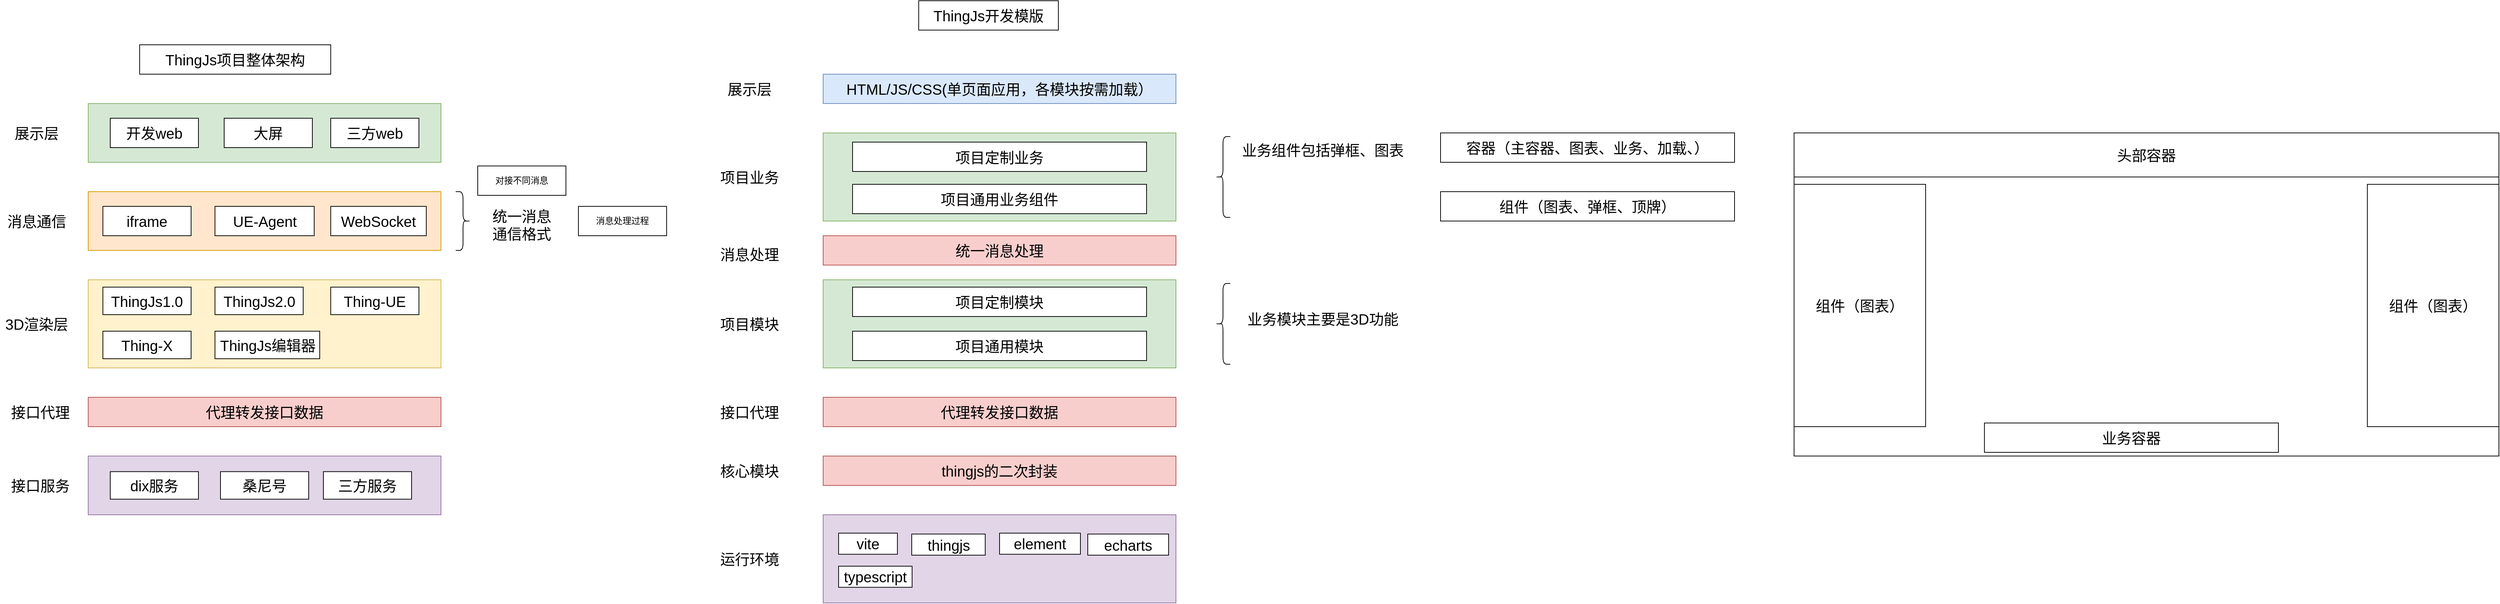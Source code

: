 <mxfile version="23.0.2" type="github">
  <diagram name="第 1 页" id="ooEviAOsaaVIKL82MjE_">
    <mxGraphModel dx="1386" dy="785" grid="1" gridSize="10" guides="1" tooltips="1" connect="1" arrows="1" fold="1" page="1" pageScale="1" pageWidth="827" pageHeight="1169" math="0" shadow="0">
      <root>
        <mxCell id="0" />
        <mxCell id="1" parent="0" />
        <mxCell id="imr-kKz8mUsAj6AeXqeV-64" value="" style="rounded=0;whiteSpace=wrap;html=1;fontSize=20;fillColor=#d5e8d4;strokeColor=#82b366;" vertex="1" parent="1">
          <mxGeometry x="1160" y="200" width="480" height="120" as="geometry" />
        </mxCell>
        <mxCell id="imr-kKz8mUsAj6AeXqeV-31" value="" style="rounded=0;whiteSpace=wrap;html=1;fontSize=20;fillColor=#d5e8d4;strokeColor=#82b366;" vertex="1" parent="1">
          <mxGeometry x="160" y="160" width="480" height="80" as="geometry" />
        </mxCell>
        <mxCell id="imr-kKz8mUsAj6AeXqeV-16" value="" style="rounded=0;whiteSpace=wrap;html=1;fontSize=20;fillColor=#ffe6cc;strokeColor=#d79b00;" vertex="1" parent="1">
          <mxGeometry x="160" y="280" width="480" height="80" as="geometry" />
        </mxCell>
        <mxCell id="imr-kKz8mUsAj6AeXqeV-2" value="开发web" style="rounded=0;whiteSpace=wrap;html=1;fontSize=20;" vertex="1" parent="1">
          <mxGeometry x="190" y="180" width="120" height="40" as="geometry" />
        </mxCell>
        <mxCell id="imr-kKz8mUsAj6AeXqeV-3" value="展示层" style="text;html=1;strokeColor=none;fillColor=none;align=center;verticalAlign=middle;whiteSpace=wrap;rounded=0;fontSize=20;" vertex="1" parent="1">
          <mxGeometry x="40" y="185" width="100" height="30" as="geometry" />
        </mxCell>
        <mxCell id="imr-kKz8mUsAj6AeXqeV-4" value="3D渲染层" style="text;html=1;strokeColor=none;fillColor=none;align=center;verticalAlign=middle;whiteSpace=wrap;rounded=0;fontSize=20;" vertex="1" parent="1">
          <mxGeometry x="40" y="445" width="100" height="30" as="geometry" />
        </mxCell>
        <mxCell id="imr-kKz8mUsAj6AeXqeV-5" value="接口代理" style="text;html=1;strokeColor=none;fillColor=none;align=center;verticalAlign=middle;whiteSpace=wrap;rounded=0;fontSize=20;" vertex="1" parent="1">
          <mxGeometry x="40" y="565" width="110" height="30" as="geometry" />
        </mxCell>
        <mxCell id="imr-kKz8mUsAj6AeXqeV-6" value="大屏" style="rounded=0;whiteSpace=wrap;html=1;fontSize=20;" vertex="1" parent="1">
          <mxGeometry x="345" y="180" width="120" height="40" as="geometry" />
        </mxCell>
        <mxCell id="imr-kKz8mUsAj6AeXqeV-7" value="三方web" style="rounded=0;whiteSpace=wrap;html=1;fontSize=20;" vertex="1" parent="1">
          <mxGeometry x="490" y="180" width="120" height="40" as="geometry" />
        </mxCell>
        <mxCell id="imr-kKz8mUsAj6AeXqeV-10" value="iframe" style="rounded=0;whiteSpace=wrap;html=1;fontSize=20;" vertex="1" parent="1">
          <mxGeometry x="180" y="300" width="120" height="40" as="geometry" />
        </mxCell>
        <mxCell id="imr-kKz8mUsAj6AeXqeV-11" value="UE-Agent" style="rounded=0;whiteSpace=wrap;html=1;fontSize=20;" vertex="1" parent="1">
          <mxGeometry x="332.5" y="300" width="135" height="40" as="geometry" />
        </mxCell>
        <mxCell id="imr-kKz8mUsAj6AeXqeV-13" value="" style="rounded=0;whiteSpace=wrap;html=1;fontSize=20;fillColor=#fff2cc;strokeColor=#d6b656;" vertex="1" parent="1">
          <mxGeometry x="160" y="400" width="480" height="120" as="geometry" />
        </mxCell>
        <mxCell id="imr-kKz8mUsAj6AeXqeV-15" value="消息通信" style="text;html=1;strokeColor=none;fillColor=none;align=center;verticalAlign=middle;whiteSpace=wrap;rounded=0;fontSize=20;" vertex="1" parent="1">
          <mxGeometry x="40" y="305" width="100" height="30" as="geometry" />
        </mxCell>
        <mxCell id="imr-kKz8mUsAj6AeXqeV-17" value="ThingJs1.0" style="rounded=0;whiteSpace=wrap;html=1;fontSize=20;" vertex="1" parent="1">
          <mxGeometry x="180" y="410" width="120" height="37.5" as="geometry" />
        </mxCell>
        <mxCell id="imr-kKz8mUsAj6AeXqeV-18" value="ThingJs2.0" style="rounded=0;whiteSpace=wrap;html=1;fontSize=20;" vertex="1" parent="1">
          <mxGeometry x="332.5" y="410" width="120" height="37.5" as="geometry" />
        </mxCell>
        <mxCell id="imr-kKz8mUsAj6AeXqeV-19" value="Thing-UE" style="rounded=0;whiteSpace=wrap;html=1;fontSize=20;" vertex="1" parent="1">
          <mxGeometry x="490" y="410" width="120" height="37.5" as="geometry" />
        </mxCell>
        <mxCell id="imr-kKz8mUsAj6AeXqeV-23" value="" style="shape=curlyBracket;whiteSpace=wrap;html=1;rounded=1;flipH=1;labelPosition=right;verticalLabelPosition=middle;align=left;verticalAlign=middle;" vertex="1" parent="1">
          <mxGeometry x="660" y="280" width="20" height="80" as="geometry" />
        </mxCell>
        <mxCell id="imr-kKz8mUsAj6AeXqeV-24" value="统一消息&lt;br&gt;通信格式" style="text;html=1;strokeColor=none;fillColor=none;align=center;verticalAlign=middle;whiteSpace=wrap;rounded=0;fontSize=20;" vertex="1" parent="1">
          <mxGeometry x="690" y="295" width="120" height="60" as="geometry" />
        </mxCell>
        <mxCell id="imr-kKz8mUsAj6AeXqeV-25" value="接口服务" style="text;html=1;strokeColor=none;fillColor=none;align=center;verticalAlign=middle;whiteSpace=wrap;rounded=0;fontSize=20;" vertex="1" parent="1">
          <mxGeometry x="40" y="665" width="110" height="30" as="geometry" />
        </mxCell>
        <mxCell id="imr-kKz8mUsAj6AeXqeV-26" value="" style="rounded=0;whiteSpace=wrap;html=1;fontSize=20;fillColor=#e1d5e7;strokeColor=#9673a6;" vertex="1" parent="1">
          <mxGeometry x="160" y="640" width="480" height="80" as="geometry" />
        </mxCell>
        <mxCell id="imr-kKz8mUsAj6AeXqeV-27" value="dix服务" style="rounded=0;whiteSpace=wrap;html=1;fontSize=20;" vertex="1" parent="1">
          <mxGeometry x="190" y="661.25" width="120" height="37.5" as="geometry" />
        </mxCell>
        <mxCell id="imr-kKz8mUsAj6AeXqeV-28" value="桑尼号" style="rounded=0;whiteSpace=wrap;html=1;fontSize=20;" vertex="1" parent="1">
          <mxGeometry x="340" y="661.25" width="120" height="37.5" as="geometry" />
        </mxCell>
        <mxCell id="imr-kKz8mUsAj6AeXqeV-29" value="三方服务" style="rounded=0;whiteSpace=wrap;html=1;fontSize=20;" vertex="1" parent="1">
          <mxGeometry x="480" y="661.25" width="120" height="37.5" as="geometry" />
        </mxCell>
        <mxCell id="imr-kKz8mUsAj6AeXqeV-30" value="代理转发接口数据" style="rounded=0;whiteSpace=wrap;html=1;fontSize=20;fillColor=#f8cecc;strokeColor=#b85450;" vertex="1" parent="1">
          <mxGeometry x="160" y="560" width="480" height="40" as="geometry" />
        </mxCell>
        <mxCell id="imr-kKz8mUsAj6AeXqeV-33" value="WebSocket" style="rounded=0;whiteSpace=wrap;html=1;fontSize=20;" vertex="1" parent="1">
          <mxGeometry x="490" y="300" width="130" height="40" as="geometry" />
        </mxCell>
        <mxCell id="imr-kKz8mUsAj6AeXqeV-35" value="ThingJs开发模版" style="rounded=0;whiteSpace=wrap;html=1;fontSize=20;" vertex="1" parent="1">
          <mxGeometry x="1290" y="20" width="190" height="40" as="geometry" />
        </mxCell>
        <mxCell id="imr-kKz8mUsAj6AeXqeV-37" value="项目定制业务" style="rounded=0;whiteSpace=wrap;html=1;fontSize=20;" vertex="1" parent="1">
          <mxGeometry x="1200" y="212.5" width="400" height="40" as="geometry" />
        </mxCell>
        <mxCell id="imr-kKz8mUsAj6AeXqeV-38" value="项目通用业务组件" style="rounded=0;whiteSpace=wrap;html=1;fontSize=20;" vertex="1" parent="1">
          <mxGeometry x="1200" y="270" width="400" height="40" as="geometry" />
        </mxCell>
        <mxCell id="imr-kKz8mUsAj6AeXqeV-42" value="消息处理" style="text;html=1;strokeColor=none;fillColor=none;align=center;verticalAlign=middle;whiteSpace=wrap;rounded=0;fontSize=20;" vertex="1" parent="1">
          <mxGeometry x="1000" y="350" width="120" height="30" as="geometry" />
        </mxCell>
        <mxCell id="imr-kKz8mUsAj6AeXqeV-44" value="核心模块" style="text;html=1;strokeColor=none;fillColor=none;align=center;verticalAlign=middle;whiteSpace=wrap;rounded=0;fontSize=20;" vertex="1" parent="1">
          <mxGeometry x="1000" y="645" width="120" height="30" as="geometry" />
        </mxCell>
        <mxCell id="imr-kKz8mUsAj6AeXqeV-45" value="运行环境" style="text;html=1;strokeColor=none;fillColor=none;align=center;verticalAlign=middle;whiteSpace=wrap;rounded=0;fontSize=20;" vertex="1" parent="1">
          <mxGeometry x="1000" y="760" width="120" height="40" as="geometry" />
        </mxCell>
        <mxCell id="imr-kKz8mUsAj6AeXqeV-49" value="项目业务" style="text;html=1;strokeColor=none;fillColor=none;align=center;verticalAlign=middle;whiteSpace=wrap;rounded=0;fontSize=20;" vertex="1" parent="1">
          <mxGeometry x="1000" y="240" width="120" height="40" as="geometry" />
        </mxCell>
        <mxCell id="imr-kKz8mUsAj6AeXqeV-51" value="展示层" style="text;html=1;strokeColor=none;fillColor=none;align=center;verticalAlign=middle;whiteSpace=wrap;rounded=0;fontSize=20;" vertex="1" parent="1">
          <mxGeometry x="1000" y="120" width="120" height="40" as="geometry" />
        </mxCell>
        <mxCell id="imr-kKz8mUsAj6AeXqeV-53" value="thingjs的二次封装" style="rounded=0;whiteSpace=wrap;html=1;fontSize=20;fillColor=#f8cecc;strokeColor=#b85450;" vertex="1" parent="1">
          <mxGeometry x="1160" y="640" width="480" height="40" as="geometry" />
        </mxCell>
        <mxCell id="imr-kKz8mUsAj6AeXqeV-54" value="" style="rounded=0;whiteSpace=wrap;html=1;fontSize=20;fillColor=#e1d5e7;strokeColor=#9673a6;" vertex="1" parent="1">
          <mxGeometry x="1160" y="720" width="480" height="120" as="geometry" />
        </mxCell>
        <mxCell id="imr-kKz8mUsAj6AeXqeV-55" value="vite" style="rounded=0;whiteSpace=wrap;html=1;fontSize=20;" vertex="1" parent="1">
          <mxGeometry x="1181" y="745" width="80" height="28.75" as="geometry" />
        </mxCell>
        <mxCell id="imr-kKz8mUsAj6AeXqeV-56" value="thingjs" style="rounded=0;whiteSpace=wrap;html=1;fontSize=20;" vertex="1" parent="1">
          <mxGeometry x="1280.5" y="746.25" width="100" height="28.75" as="geometry" />
        </mxCell>
        <mxCell id="imr-kKz8mUsAj6AeXqeV-57" value="element" style="rounded=0;whiteSpace=wrap;html=1;fontSize=20;" vertex="1" parent="1">
          <mxGeometry x="1400" y="745" width="110" height="28.75" as="geometry" />
        </mxCell>
        <mxCell id="imr-kKz8mUsAj6AeXqeV-58" value="HTML/JS/CSS(单页面应用，各模块按需加载）" style="rounded=0;whiteSpace=wrap;html=1;fontSize=20;fillColor=#dae8fc;strokeColor=#6c8ebf;" vertex="1" parent="1">
          <mxGeometry x="1160" y="120" width="480" height="40" as="geometry" />
        </mxCell>
        <mxCell id="imr-kKz8mUsAj6AeXqeV-62" value="ThingJs编辑器" style="rounded=0;whiteSpace=wrap;html=1;fontSize=20;" vertex="1" parent="1">
          <mxGeometry x="332.5" y="470" width="142.5" height="37.5" as="geometry" />
        </mxCell>
        <mxCell id="imr-kKz8mUsAj6AeXqeV-63" value="ThingJs项目整体架构" style="rounded=0;whiteSpace=wrap;html=1;fontSize=20;" vertex="1" parent="1">
          <mxGeometry x="230" y="80" width="260" height="40" as="geometry" />
        </mxCell>
        <mxCell id="imr-kKz8mUsAj6AeXqeV-66" value="" style="shape=curlyBracket;whiteSpace=wrap;html=1;rounded=1;labelPosition=left;verticalLabelPosition=middle;align=right;verticalAlign=middle;" vertex="1" parent="1">
          <mxGeometry x="1694" y="205" width="20" height="110" as="geometry" />
        </mxCell>
        <mxCell id="imr-kKz8mUsAj6AeXqeV-67" value="业务组件包括弹框、图表" style="text;html=1;strokeColor=none;fillColor=none;align=center;verticalAlign=middle;whiteSpace=wrap;rounded=0;fontSize=20;" vertex="1" parent="1">
          <mxGeometry x="1720" y="200" width="240" height="45" as="geometry" />
        </mxCell>
        <mxCell id="imr-kKz8mUsAj6AeXqeV-68" value="" style="rounded=0;whiteSpace=wrap;html=1;fontSize=20;fillColor=#d5e8d4;strokeColor=#82b366;" vertex="1" parent="1">
          <mxGeometry x="1160" y="400" width="480" height="120" as="geometry" />
        </mxCell>
        <mxCell id="imr-kKz8mUsAj6AeXqeV-69" value="项目定制模块" style="rounded=0;whiteSpace=wrap;html=1;fontSize=20;" vertex="1" parent="1">
          <mxGeometry x="1200" y="410" width="400" height="40" as="geometry" />
        </mxCell>
        <mxCell id="imr-kKz8mUsAj6AeXqeV-70" value="项目通用模块" style="rounded=0;whiteSpace=wrap;html=1;fontSize=20;" vertex="1" parent="1">
          <mxGeometry x="1200" y="470" width="400" height="40" as="geometry" />
        </mxCell>
        <mxCell id="imr-kKz8mUsAj6AeXqeV-73" value="项目模块" style="text;html=1;strokeColor=none;fillColor=none;align=center;verticalAlign=middle;whiteSpace=wrap;rounded=0;fontSize=20;" vertex="1" parent="1">
          <mxGeometry x="1000" y="440" width="120" height="40" as="geometry" />
        </mxCell>
        <mxCell id="imr-kKz8mUsAj6AeXqeV-74" value="" style="shape=curlyBracket;whiteSpace=wrap;html=1;rounded=1;labelPosition=left;verticalLabelPosition=middle;align=right;verticalAlign=middle;" vertex="1" parent="1">
          <mxGeometry x="1694" y="405" width="20" height="110" as="geometry" />
        </mxCell>
        <mxCell id="imr-kKz8mUsAj6AeXqeV-75" value="业务模块主要是3D功能" style="text;html=1;strokeColor=none;fillColor=none;align=center;verticalAlign=middle;whiteSpace=wrap;rounded=0;fontSize=20;" vertex="1" parent="1">
          <mxGeometry x="1720" y="430" width="240" height="45" as="geometry" />
        </mxCell>
        <mxCell id="imr-kKz8mUsAj6AeXqeV-77" value="echarts" style="rounded=0;whiteSpace=wrap;html=1;fontSize=20;" vertex="1" parent="1">
          <mxGeometry x="1520" y="746.25" width="110" height="28.75" as="geometry" />
        </mxCell>
        <mxCell id="imr-kKz8mUsAj6AeXqeV-78" value="typescript" style="rounded=0;whiteSpace=wrap;html=1;fontSize=20;" vertex="1" parent="1">
          <mxGeometry x="1181" y="790" width="100" height="28.75" as="geometry" />
        </mxCell>
        <mxCell id="imr-kKz8mUsAj6AeXqeV-79" value="统一消息处理" style="rounded=0;whiteSpace=wrap;html=1;fontSize=20;fillColor=#f8cecc;strokeColor=#b85450;" vertex="1" parent="1">
          <mxGeometry x="1160" y="340" width="480" height="40" as="geometry" />
        </mxCell>
        <mxCell id="imr-kKz8mUsAj6AeXqeV-80" value="组件（图表、弹框、顶牌）" style="rounded=0;whiteSpace=wrap;html=1;fontSize=20;" vertex="1" parent="1">
          <mxGeometry x="2000" y="280" width="400" height="40" as="geometry" />
        </mxCell>
        <mxCell id="imr-kKz8mUsAj6AeXqeV-81" value="容器（主容器、图表、业务、加载、）" style="rounded=0;whiteSpace=wrap;html=1;fontSize=20;" vertex="1" parent="1">
          <mxGeometry x="2000" y="200" width="400" height="40" as="geometry" />
        </mxCell>
        <mxCell id="imr-kKz8mUsAj6AeXqeV-82" value="" style="rounded=0;whiteSpace=wrap;html=1;" vertex="1" parent="1">
          <mxGeometry x="2481" y="200" width="959" height="440" as="geometry" />
        </mxCell>
        <mxCell id="imr-kKz8mUsAj6AeXqeV-83" value="头部容器" style="rounded=0;whiteSpace=wrap;html=1;fontSize=20;" vertex="1" parent="1">
          <mxGeometry x="2481" y="200" width="959" height="60" as="geometry" />
        </mxCell>
        <mxCell id="imr-kKz8mUsAj6AeXqeV-84" value="组件（图表）" style="rounded=0;whiteSpace=wrap;html=1;fontSize=20;" vertex="1" parent="1">
          <mxGeometry x="2481" y="270" width="179" height="330" as="geometry" />
        </mxCell>
        <mxCell id="imr-kKz8mUsAj6AeXqeV-85" value="组件（图表）" style="rounded=0;whiteSpace=wrap;html=1;fontSize=20;" vertex="1" parent="1">
          <mxGeometry x="3261" y="270" width="179" height="330" as="geometry" />
        </mxCell>
        <mxCell id="imr-kKz8mUsAj6AeXqeV-86" value="业务容器" style="rounded=0;whiteSpace=wrap;html=1;fontSize=20;" vertex="1" parent="1">
          <mxGeometry x="2740" y="595" width="400" height="40" as="geometry" />
        </mxCell>
        <mxCell id="imr-kKz8mUsAj6AeXqeV-88" value="接口代理" style="text;html=1;strokeColor=none;fillColor=none;align=center;verticalAlign=middle;whiteSpace=wrap;rounded=0;fontSize=20;" vertex="1" parent="1">
          <mxGeometry x="1000" y="560" width="120" height="40" as="geometry" />
        </mxCell>
        <mxCell id="imr-kKz8mUsAj6AeXqeV-89" value="代理转发接口数据" style="rounded=0;whiteSpace=wrap;html=1;fontSize=20;fillColor=#f8cecc;strokeColor=#b85450;" vertex="1" parent="1">
          <mxGeometry x="1160" y="560" width="480" height="40" as="geometry" />
        </mxCell>
        <mxCell id="imr-kKz8mUsAj6AeXqeV-90" value="Thing-X" style="rounded=0;whiteSpace=wrap;html=1;fontSize=20;" vertex="1" parent="1">
          <mxGeometry x="180" y="470" width="120" height="37.5" as="geometry" />
        </mxCell>
        <mxCell id="imr-kKz8mUsAj6AeXqeV-91" value="消息处理过程" style="rounded=0;whiteSpace=wrap;html=1;" vertex="1" parent="1">
          <mxGeometry x="827" y="300" width="120" height="40" as="geometry" />
        </mxCell>
        <mxCell id="imr-kKz8mUsAj6AeXqeV-92" value="对接不同消息" style="rounded=0;whiteSpace=wrap;html=1;" vertex="1" parent="1">
          <mxGeometry x="690" y="245" width="120" height="40" as="geometry" />
        </mxCell>
      </root>
    </mxGraphModel>
  </diagram>
</mxfile>
